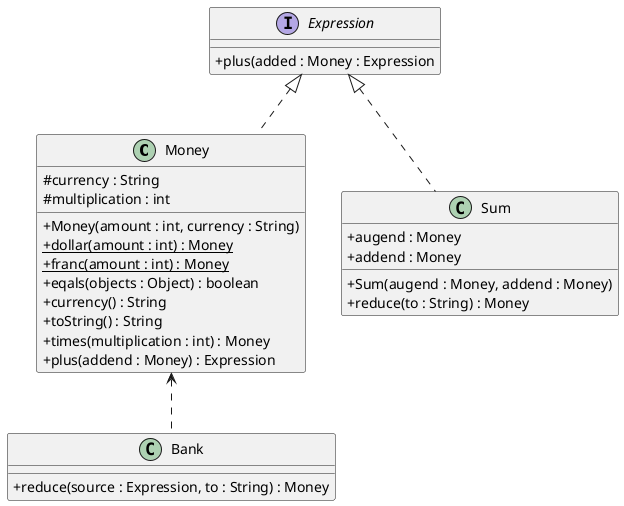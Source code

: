 @startuml
'https://plantuml.com/class-diagram
skinparam classAttributeIconSize 0
/' 13장 : 더하기 기능 (내부구현)
'/
class Money
interface Expression
class Bank
class Sum

Expression <|.. Money
Money <.. Bank
Expression <|.. Sum

class Money{
 #currency : String
 #multiplication : int
 +Money(amount : int, currency : String)
 +dollar(amount : int) : {static} Money
 +franc(amount : int) : {static} Money
 +eqals(objects : Object) : boolean
 +currency() : String
 +toString() : String
 +times(multiplication : int) : Money
 +plus(addend : Money) : Expression
}
interface Expression{
 +plus(added : Money : Expression
}
class Bank{
 +reduce(source : Expression, to : String) : Money
}
class Sum{
 +augend : Money
 +addend : Money
 +Sum(augend : Money, addend : Money)
 +reduce(to : String) : Money
}
@enduml